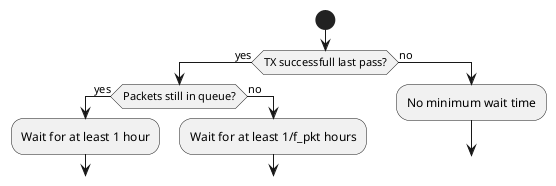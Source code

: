 @startuml



start

if (TX successfull last pass?) then (yes)
    if (Packets still in queue?) then (yes)
        :Wait for at least 1 hour;
        break
    else (no)
        :Wait for at least 1/f_pkt hours;
        break
    endif
else (no)
    :No minimum wait time;
    break
endif


@enduml